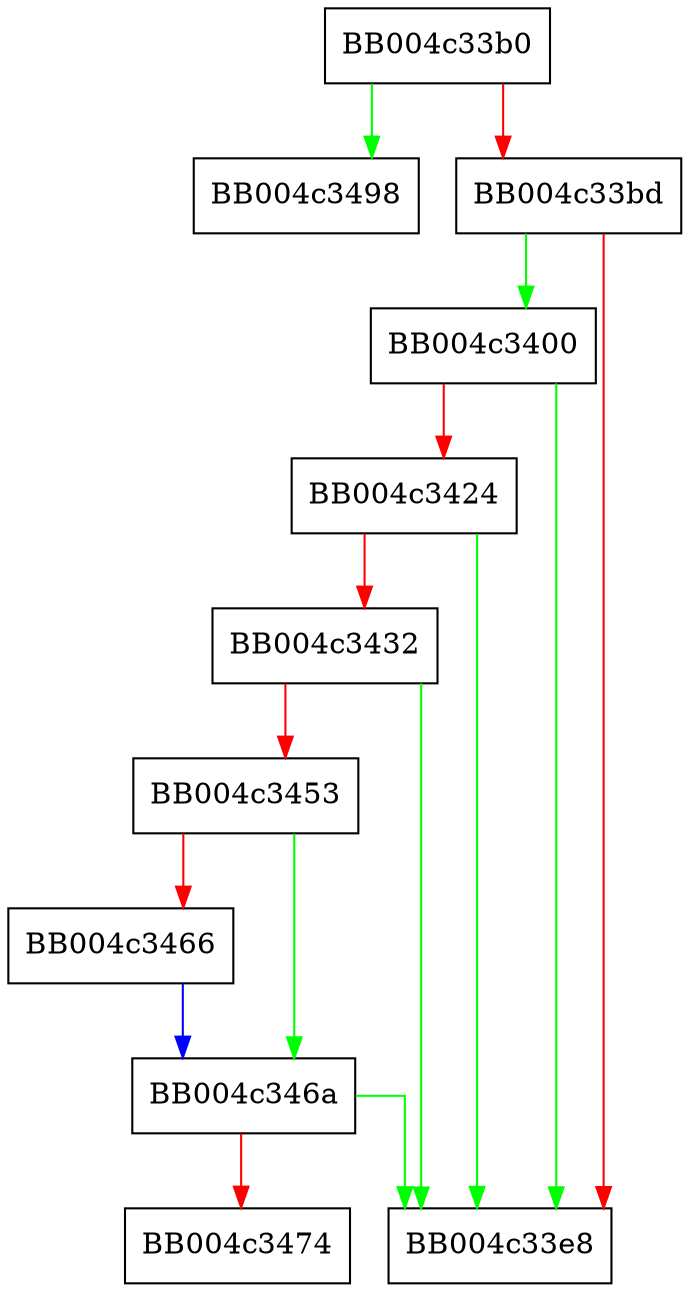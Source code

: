 digraph ossl_quic_wire_decode_transport_param_cid {
  node [shape="box"];
  graph [splines=ortho];
  BB004c33b0 -> BB004c3498 [color="green"];
  BB004c33b0 -> BB004c33bd [color="red"];
  BB004c33bd -> BB004c3400 [color="green"];
  BB004c33bd -> BB004c33e8 [color="red"];
  BB004c3400 -> BB004c33e8 [color="green"];
  BB004c3400 -> BB004c3424 [color="red"];
  BB004c3424 -> BB004c33e8 [color="green"];
  BB004c3424 -> BB004c3432 [color="red"];
  BB004c3432 -> BB004c33e8 [color="green"];
  BB004c3432 -> BB004c3453 [color="red"];
  BB004c3453 -> BB004c346a [color="green"];
  BB004c3453 -> BB004c3466 [color="red"];
  BB004c3466 -> BB004c346a [color="blue"];
  BB004c346a -> BB004c33e8 [color="green"];
  BB004c346a -> BB004c3474 [color="red"];
}